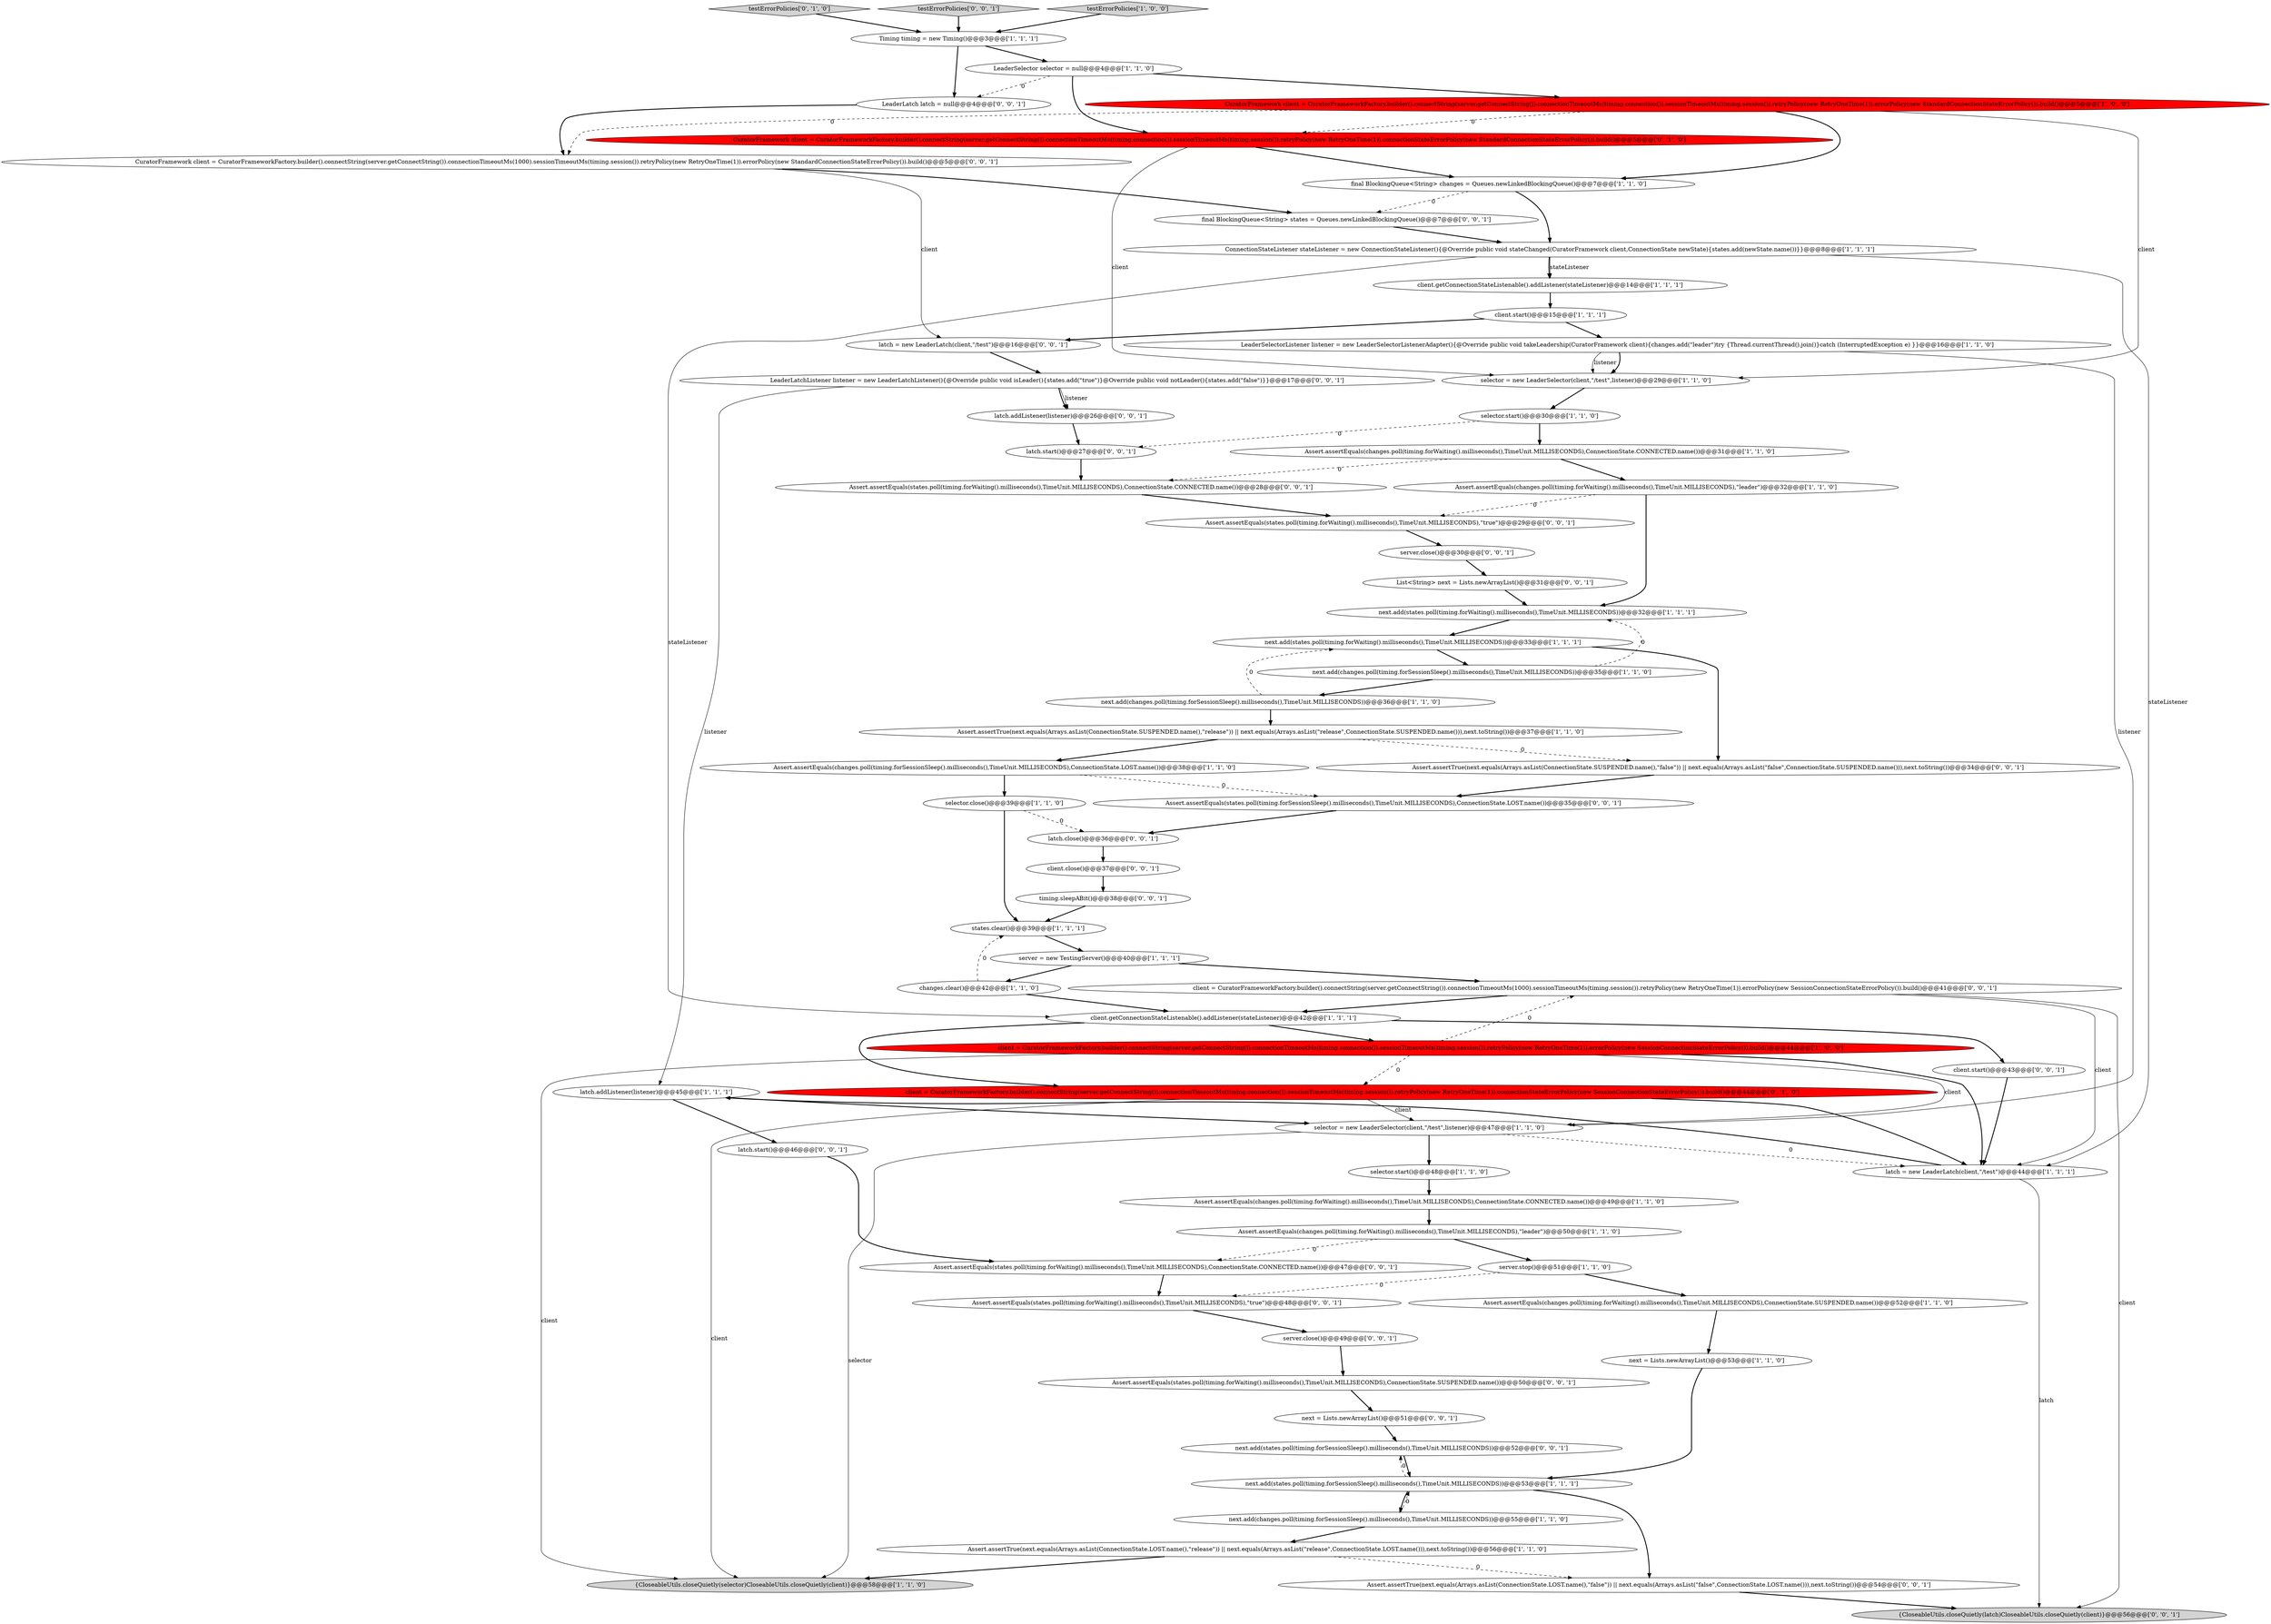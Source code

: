 digraph {
40 [style = filled, label = "testErrorPolicies['0', '1', '0']", fillcolor = lightgray, shape = diamond image = "AAA0AAABBB2BBB"];
46 [style = filled, label = "latch.start()@@@46@@@['0', '0', '1']", fillcolor = white, shape = ellipse image = "AAA0AAABBB3BBB"];
62 [style = filled, label = "client.start()@@@43@@@['0', '0', '1']", fillcolor = white, shape = ellipse image = "AAA0AAABBB3BBB"];
65 [style = filled, label = "Assert.assertEquals(states.poll(timing.forWaiting().milliseconds(),TimeUnit.MILLISECONDS),\"true\")@@@29@@@['0', '0', '1']", fillcolor = white, shape = ellipse image = "AAA0AAABBB3BBB"];
54 [style = filled, label = "timing.sleepABit()@@@38@@@['0', '0', '1']", fillcolor = white, shape = ellipse image = "AAA0AAABBB3BBB"];
19 [style = filled, label = "next = Lists.newArrayList()@@@53@@@['1', '1', '0']", fillcolor = white, shape = ellipse image = "AAA0AAABBB1BBB"];
27 [style = filled, label = "states.clear()@@@39@@@['1', '1', '1']", fillcolor = white, shape = ellipse image = "AAA0AAABBB1BBB"];
53 [style = filled, label = "List<String> next = Lists.newArrayList()@@@31@@@['0', '0', '1']", fillcolor = white, shape = ellipse image = "AAA0AAABBB3BBB"];
31 [style = filled, label = "selector.close()@@@39@@@['1', '1', '0']", fillcolor = white, shape = ellipse image = "AAA0AAABBB1BBB"];
36 [style = filled, label = "latch.addListener(listener)@@@45@@@['1', '1', '1']", fillcolor = white, shape = ellipse image = "AAA0AAABBB1BBB"];
52 [style = filled, label = "client = CuratorFrameworkFactory.builder().connectString(server.getConnectString()).connectionTimeoutMs(1000).sessionTimeoutMs(timing.session()).retryPolicy(new RetryOneTime(1)).errorPolicy(new SessionConnectionStateErrorPolicy()).build()@@@41@@@['0', '0', '1']", fillcolor = white, shape = ellipse image = "AAA0AAABBB3BBB"];
58 [style = filled, label = "Assert.assertEquals(states.poll(timing.forWaiting().milliseconds(),TimeUnit.MILLISECONDS),\"true\")@@@48@@@['0', '0', '1']", fillcolor = white, shape = ellipse image = "AAA0AAABBB3BBB"];
45 [style = filled, label = "{CloseableUtils.closeQuietly(latch)CloseableUtils.closeQuietly(client)}@@@56@@@['0', '0', '1']", fillcolor = lightgray, shape = ellipse image = "AAA0AAABBB3BBB"];
57 [style = filled, label = "latch.close()@@@36@@@['0', '0', '1']", fillcolor = white, shape = ellipse image = "AAA0AAABBB3BBB"];
61 [style = filled, label = "next = Lists.newArrayList()@@@51@@@['0', '0', '1']", fillcolor = white, shape = ellipse image = "AAA0AAABBB3BBB"];
4 [style = filled, label = "selector.start()@@@30@@@['1', '1', '0']", fillcolor = white, shape = ellipse image = "AAA0AAABBB1BBB"];
20 [style = filled, label = "latch = new LeaderLatch(client,\"/test\")@@@44@@@['1', '1', '1']", fillcolor = white, shape = ellipse image = "AAA0AAABBB1BBB"];
33 [style = filled, label = "server = new TestingServer()@@@40@@@['1', '1', '1']", fillcolor = white, shape = ellipse image = "AAA0AAABBB1BBB"];
30 [style = filled, label = "client.getConnectionStateListenable().addListener(stateListener)@@@14@@@['1', '1', '1']", fillcolor = white, shape = ellipse image = "AAA0AAABBB1BBB"];
55 [style = filled, label = "LeaderLatch latch = null@@@4@@@['0', '0', '1']", fillcolor = white, shape = ellipse image = "AAA0AAABBB3BBB"];
43 [style = filled, label = "latch = new LeaderLatch(client,\"/test\")@@@16@@@['0', '0', '1']", fillcolor = white, shape = ellipse image = "AAA0AAABBB3BBB"];
56 [style = filled, label = "final BlockingQueue<String> states = Queues.newLinkedBlockingQueue()@@@7@@@['0', '0', '1']", fillcolor = white, shape = ellipse image = "AAA0AAABBB3BBB"];
42 [style = filled, label = "testErrorPolicies['0', '0', '1']", fillcolor = lightgray, shape = diamond image = "AAA0AAABBB3BBB"];
47 [style = filled, label = "server.close()@@@30@@@['0', '0', '1']", fillcolor = white, shape = ellipse image = "AAA0AAABBB3BBB"];
35 [style = filled, label = "CuratorFramework client = CuratorFrameworkFactory.builder().connectString(server.getConnectString()).connectionTimeoutMs(timing.connection()).sessionTimeoutMs(timing.session()).retryPolicy(new RetryOneTime(1)).errorPolicy(new StandardConnectionStateErrorPolicy()).build()@@@5@@@['1', '0', '0']", fillcolor = red, shape = ellipse image = "AAA1AAABBB1BBB"];
12 [style = filled, label = "server.stop()@@@51@@@['1', '1', '0']", fillcolor = white, shape = ellipse image = "AAA0AAABBB1BBB"];
22 [style = filled, label = "Assert.assertEquals(changes.poll(timing.forWaiting().milliseconds(),TimeUnit.MILLISECONDS),ConnectionState.CONNECTED.name())@@@31@@@['1', '1', '0']", fillcolor = white, shape = ellipse image = "AAA0AAABBB1BBB"];
21 [style = filled, label = "changes.clear()@@@42@@@['1', '1', '0']", fillcolor = white, shape = ellipse image = "AAA0AAABBB1BBB"];
17 [style = filled, label = "next.add(states.poll(timing.forWaiting().milliseconds(),TimeUnit.MILLISECONDS))@@@32@@@['1', '1', '1']", fillcolor = white, shape = ellipse image = "AAA0AAABBB1BBB"];
32 [style = filled, label = "Assert.assertTrue(next.equals(Arrays.asList(ConnectionState.LOST.name(),\"release\")) || next.equals(Arrays.asList(\"release\",ConnectionState.LOST.name())),next.toString())@@@56@@@['1', '1', '0']", fillcolor = white, shape = ellipse image = "AAA0AAABBB1BBB"];
34 [style = filled, label = "client.start()@@@15@@@['1', '1', '1']", fillcolor = white, shape = ellipse image = "AAA0AAABBB1BBB"];
50 [style = filled, label = "Assert.assertTrue(next.equals(Arrays.asList(ConnectionState.SUSPENDED.name(),\"false\")) || next.equals(Arrays.asList(\"false\",ConnectionState.SUSPENDED.name())),next.toString())@@@34@@@['0', '0', '1']", fillcolor = white, shape = ellipse image = "AAA0AAABBB3BBB"];
16 [style = filled, label = "Assert.assertEquals(changes.poll(timing.forWaiting().milliseconds(),TimeUnit.MILLISECONDS),\"leader\")@@@50@@@['1', '1', '0']", fillcolor = white, shape = ellipse image = "AAA0AAABBB1BBB"];
8 [style = filled, label = "LeaderSelectorListener listener = new LeaderSelectorListenerAdapter(){@Override public void takeLeadership(CuratorFramework client){changes.add(\"leader\")try {Thread.currentThread().join()}catch (InterruptedException e) }}@@@16@@@['1', '1', '0']", fillcolor = white, shape = ellipse image = "AAA0AAABBB1BBB"];
26 [style = filled, label = "next.add(states.poll(timing.forWaiting().milliseconds(),TimeUnit.MILLISECONDS))@@@33@@@['1', '1', '1']", fillcolor = white, shape = ellipse image = "AAA0AAABBB1BBB"];
5 [style = filled, label = "client.getConnectionStateListenable().addListener(stateListener)@@@42@@@['1', '1', '1']", fillcolor = white, shape = ellipse image = "AAA0AAABBB1BBB"];
1 [style = filled, label = "selector = new LeaderSelector(client,\"/test\",listener)@@@29@@@['1', '1', '0']", fillcolor = white, shape = ellipse image = "AAA0AAABBB1BBB"];
49 [style = filled, label = "CuratorFramework client = CuratorFrameworkFactory.builder().connectString(server.getConnectString()).connectionTimeoutMs(1000).sessionTimeoutMs(timing.session()).retryPolicy(new RetryOneTime(1)).errorPolicy(new StandardConnectionStateErrorPolicy()).build()@@@5@@@['0', '0', '1']", fillcolor = white, shape = ellipse image = "AAA0AAABBB3BBB"];
14 [style = filled, label = "Assert.assertEquals(changes.poll(timing.forWaiting().milliseconds(),TimeUnit.MILLISECONDS),\"leader\")@@@32@@@['1', '1', '0']", fillcolor = white, shape = ellipse image = "AAA0AAABBB1BBB"];
6 [style = filled, label = "Assert.assertTrue(next.equals(Arrays.asList(ConnectionState.SUSPENDED.name(),\"release\")) || next.equals(Arrays.asList(\"release\",ConnectionState.SUSPENDED.name())),next.toString())@@@37@@@['1', '1', '0']", fillcolor = white, shape = ellipse image = "AAA0AAABBB1BBB"];
25 [style = filled, label = "LeaderSelector selector = null@@@4@@@['1', '1', '0']", fillcolor = white, shape = ellipse image = "AAA0AAABBB1BBB"];
64 [style = filled, label = "client.close()@@@37@@@['0', '0', '1']", fillcolor = white, shape = ellipse image = "AAA0AAABBB3BBB"];
66 [style = filled, label = "LeaderLatchListener listener = new LeaderLatchListener(){@Override public void isLeader(){states.add(\"true\")}@Override public void notLeader(){states.add(\"false\")}}@@@17@@@['0', '0', '1']", fillcolor = white, shape = ellipse image = "AAA0AAABBB3BBB"];
2 [style = filled, label = "selector = new LeaderSelector(client,\"/test\",listener)@@@47@@@['1', '1', '0']", fillcolor = white, shape = ellipse image = "AAA0AAABBB1BBB"];
68 [style = filled, label = "Assert.assertEquals(states.poll(timing.forWaiting().milliseconds(),TimeUnit.MILLISECONDS),ConnectionState.CONNECTED.name())@@@47@@@['0', '0', '1']", fillcolor = white, shape = ellipse image = "AAA0AAABBB3BBB"];
23 [style = filled, label = "{CloseableUtils.closeQuietly(selector)CloseableUtils.closeQuietly(client)}@@@58@@@['1', '1', '0']", fillcolor = lightgray, shape = ellipse image = "AAA0AAABBB1BBB"];
18 [style = filled, label = "Assert.assertEquals(changes.poll(timing.forWaiting().milliseconds(),TimeUnit.MILLISECONDS),ConnectionState.CONNECTED.name())@@@49@@@['1', '1', '0']", fillcolor = white, shape = ellipse image = "AAA0AAABBB1BBB"];
13 [style = filled, label = "testErrorPolicies['1', '0', '0']", fillcolor = lightgray, shape = diamond image = "AAA0AAABBB1BBB"];
15 [style = filled, label = "next.add(changes.poll(timing.forSessionSleep().milliseconds(),TimeUnit.MILLISECONDS))@@@36@@@['1', '1', '0']", fillcolor = white, shape = ellipse image = "AAA0AAABBB1BBB"];
9 [style = filled, label = "next.add(changes.poll(timing.forSessionSleep().milliseconds(),TimeUnit.MILLISECONDS))@@@35@@@['1', '1', '0']", fillcolor = white, shape = ellipse image = "AAA0AAABBB1BBB"];
39 [style = filled, label = "client = CuratorFrameworkFactory.builder().connectString(server.getConnectString()).connectionTimeoutMs(timing.connection()).sessionTimeoutMs(timing.session()).retryPolicy(new RetryOneTime(1)).connectionStateErrorPolicy(new SessionConnectionStateErrorPolicy()).build()@@@44@@@['0', '1', '0']", fillcolor = red, shape = ellipse image = "AAA1AAABBB2BBB"];
41 [style = filled, label = "Assert.assertEquals(states.poll(timing.forSessionSleep().milliseconds(),TimeUnit.MILLISECONDS),ConnectionState.LOST.name())@@@35@@@['0', '0', '1']", fillcolor = white, shape = ellipse image = "AAA0AAABBB3BBB"];
51 [style = filled, label = "server.close()@@@49@@@['0', '0', '1']", fillcolor = white, shape = ellipse image = "AAA0AAABBB3BBB"];
37 [style = filled, label = "next.add(changes.poll(timing.forSessionSleep().milliseconds(),TimeUnit.MILLISECONDS))@@@55@@@['1', '1', '0']", fillcolor = white, shape = ellipse image = "AAA0AAABBB1BBB"];
44 [style = filled, label = "Assert.assertEquals(states.poll(timing.forWaiting().milliseconds(),TimeUnit.MILLISECONDS),ConnectionState.CONNECTED.name())@@@28@@@['0', '0', '1']", fillcolor = white, shape = ellipse image = "AAA0AAABBB3BBB"];
60 [style = filled, label = "Assert.assertTrue(next.equals(Arrays.asList(ConnectionState.LOST.name(),\"false\")) || next.equals(Arrays.asList(\"false\",ConnectionState.LOST.name())),next.toString())@@@54@@@['0', '0', '1']", fillcolor = white, shape = ellipse image = "AAA0AAABBB3BBB"];
11 [style = filled, label = "next.add(states.poll(timing.forSessionSleep().milliseconds(),TimeUnit.MILLISECONDS))@@@53@@@['1', '1', '1']", fillcolor = white, shape = ellipse image = "AAA0AAABBB1BBB"];
48 [style = filled, label = "next.add(states.poll(timing.forSessionSleep().milliseconds(),TimeUnit.MILLISECONDS))@@@52@@@['0', '0', '1']", fillcolor = white, shape = ellipse image = "AAA0AAABBB3BBB"];
7 [style = filled, label = "Assert.assertEquals(changes.poll(timing.forSessionSleep().milliseconds(),TimeUnit.MILLISECONDS),ConnectionState.LOST.name())@@@38@@@['1', '1', '0']", fillcolor = white, shape = ellipse image = "AAA0AAABBB1BBB"];
28 [style = filled, label = "client = CuratorFrameworkFactory.builder().connectString(server.getConnectString()).connectionTimeoutMs(timing.connection()).sessionTimeoutMs(timing.session()).retryPolicy(new RetryOneTime(1)).errorPolicy(new SessionConnectionStateErrorPolicy()).build()@@@44@@@['1', '0', '0']", fillcolor = red, shape = ellipse image = "AAA1AAABBB1BBB"];
0 [style = filled, label = "Timing timing = new Timing()@@@3@@@['1', '1', '1']", fillcolor = white, shape = ellipse image = "AAA0AAABBB1BBB"];
29 [style = filled, label = "Assert.assertEquals(changes.poll(timing.forWaiting().milliseconds(),TimeUnit.MILLISECONDS),ConnectionState.SUSPENDED.name())@@@52@@@['1', '1', '0']", fillcolor = white, shape = ellipse image = "AAA0AAABBB1BBB"];
38 [style = filled, label = "CuratorFramework client = CuratorFrameworkFactory.builder().connectString(server.getConnectString()).connectionTimeoutMs(timing.connection()).sessionTimeoutMs(timing.session()).retryPolicy(new RetryOneTime(1)).connectionStateErrorPolicy(new StandardConnectionStateErrorPolicy()).build()@@@5@@@['0', '1', '0']", fillcolor = red, shape = ellipse image = "AAA1AAABBB2BBB"];
59 [style = filled, label = "Assert.assertEquals(states.poll(timing.forWaiting().milliseconds(),TimeUnit.MILLISECONDS),ConnectionState.SUSPENDED.name())@@@50@@@['0', '0', '1']", fillcolor = white, shape = ellipse image = "AAA0AAABBB3BBB"];
10 [style = filled, label = "selector.start()@@@48@@@['1', '1', '0']", fillcolor = white, shape = ellipse image = "AAA0AAABBB1BBB"];
63 [style = filled, label = "latch.addListener(listener)@@@26@@@['0', '0', '1']", fillcolor = white, shape = ellipse image = "AAA0AAABBB3BBB"];
67 [style = filled, label = "latch.start()@@@27@@@['0', '0', '1']", fillcolor = white, shape = ellipse image = "AAA0AAABBB3BBB"];
3 [style = filled, label = "ConnectionStateListener stateListener = new ConnectionStateListener(){@Override public void stateChanged(CuratorFramework client,ConnectionState newState){states.add(newState.name())}}@@@8@@@['1', '1', '1']", fillcolor = white, shape = ellipse image = "AAA0AAABBB1BBB"];
24 [style = filled, label = "final BlockingQueue<String> changes = Queues.newLinkedBlockingQueue()@@@7@@@['1', '1', '0']", fillcolor = white, shape = ellipse image = "AAA0AAABBB1BBB"];
20->45 [style = solid, label="latch"];
22->44 [style = dashed, label="0"];
14->65 [style = dashed, label="0"];
54->27 [style = bold, label=""];
65->47 [style = bold, label=""];
32->23 [style = bold, label=""];
28->20 [style = bold, label=""];
55->49 [style = bold, label=""];
56->3 [style = bold, label=""];
26->9 [style = bold, label=""];
14->17 [style = bold, label=""];
19->11 [style = bold, label=""];
28->39 [style = dashed, label="0"];
7->31 [style = bold, label=""];
5->28 [style = bold, label=""];
25->35 [style = bold, label=""];
52->45 [style = solid, label="client"];
11->60 [style = bold, label=""];
59->61 [style = bold, label=""];
12->58 [style = dashed, label="0"];
3->20 [style = solid, label="stateListener"];
8->1 [style = bold, label=""];
0->25 [style = bold, label=""];
6->50 [style = dashed, label="0"];
36->2 [style = bold, label=""];
66->63 [style = solid, label="listener"];
37->32 [style = bold, label=""];
49->56 [style = bold, label=""];
27->33 [style = bold, label=""];
25->55 [style = dashed, label="0"];
3->30 [style = bold, label=""];
11->48 [style = dashed, label="0"];
28->52 [style = dashed, label="0"];
66->63 [style = bold, label=""];
47->53 [style = bold, label=""];
1->4 [style = bold, label=""];
35->49 [style = dashed, label="0"];
5->39 [style = bold, label=""];
31->57 [style = dashed, label="0"];
40->0 [style = bold, label=""];
11->37 [style = bold, label=""];
30->34 [style = bold, label=""];
34->8 [style = bold, label=""];
8->2 [style = solid, label="listener"];
28->2 [style = solid, label="client"];
62->20 [style = bold, label=""];
5->62 [style = bold, label=""];
61->48 [style = bold, label=""];
36->46 [style = bold, label=""];
52->5 [style = bold, label=""];
12->29 [style = bold, label=""];
43->66 [style = bold, label=""];
31->27 [style = bold, label=""];
58->51 [style = bold, label=""];
66->36 [style = solid, label="listener"];
28->23 [style = solid, label="client"];
15->26 [style = dashed, label="0"];
46->68 [style = bold, label=""];
22->14 [style = bold, label=""];
6->7 [style = bold, label=""];
39->20 [style = bold, label=""];
37->11 [style = dashed, label="0"];
50->41 [style = bold, label=""];
52->20 [style = solid, label="client"];
24->3 [style = bold, label=""];
4->22 [style = bold, label=""];
13->0 [style = bold, label=""];
24->56 [style = dashed, label="0"];
25->38 [style = bold, label=""];
10->18 [style = bold, label=""];
3->30 [style = solid, label="stateListener"];
33->52 [style = bold, label=""];
21->27 [style = dashed, label="0"];
38->24 [style = bold, label=""];
8->1 [style = solid, label="listener"];
4->67 [style = dashed, label="0"];
2->10 [style = bold, label=""];
49->43 [style = solid, label="client"];
42->0 [style = bold, label=""];
35->24 [style = bold, label=""];
21->5 [style = bold, label=""];
35->1 [style = solid, label="client"];
29->19 [style = bold, label=""];
48->11 [style = bold, label=""];
63->67 [style = bold, label=""];
7->41 [style = dashed, label="0"];
2->23 [style = solid, label="selector"];
34->43 [style = bold, label=""];
39->2 [style = solid, label="client"];
20->36 [style = bold, label=""];
18->16 [style = bold, label=""];
17->26 [style = bold, label=""];
2->20 [style = dashed, label="0"];
57->64 [style = bold, label=""];
67->44 [style = bold, label=""];
15->6 [style = bold, label=""];
64->54 [style = bold, label=""];
41->57 [style = bold, label=""];
35->38 [style = dashed, label="0"];
39->23 [style = solid, label="client"];
51->59 [style = bold, label=""];
60->45 [style = bold, label=""];
32->60 [style = dashed, label="0"];
16->68 [style = dashed, label="0"];
26->50 [style = bold, label=""];
9->15 [style = bold, label=""];
0->55 [style = bold, label=""];
9->17 [style = dashed, label="0"];
53->17 [style = bold, label=""];
44->65 [style = bold, label=""];
3->5 [style = solid, label="stateListener"];
33->21 [style = bold, label=""];
16->12 [style = bold, label=""];
38->1 [style = solid, label="client"];
68->58 [style = bold, label=""];
}
